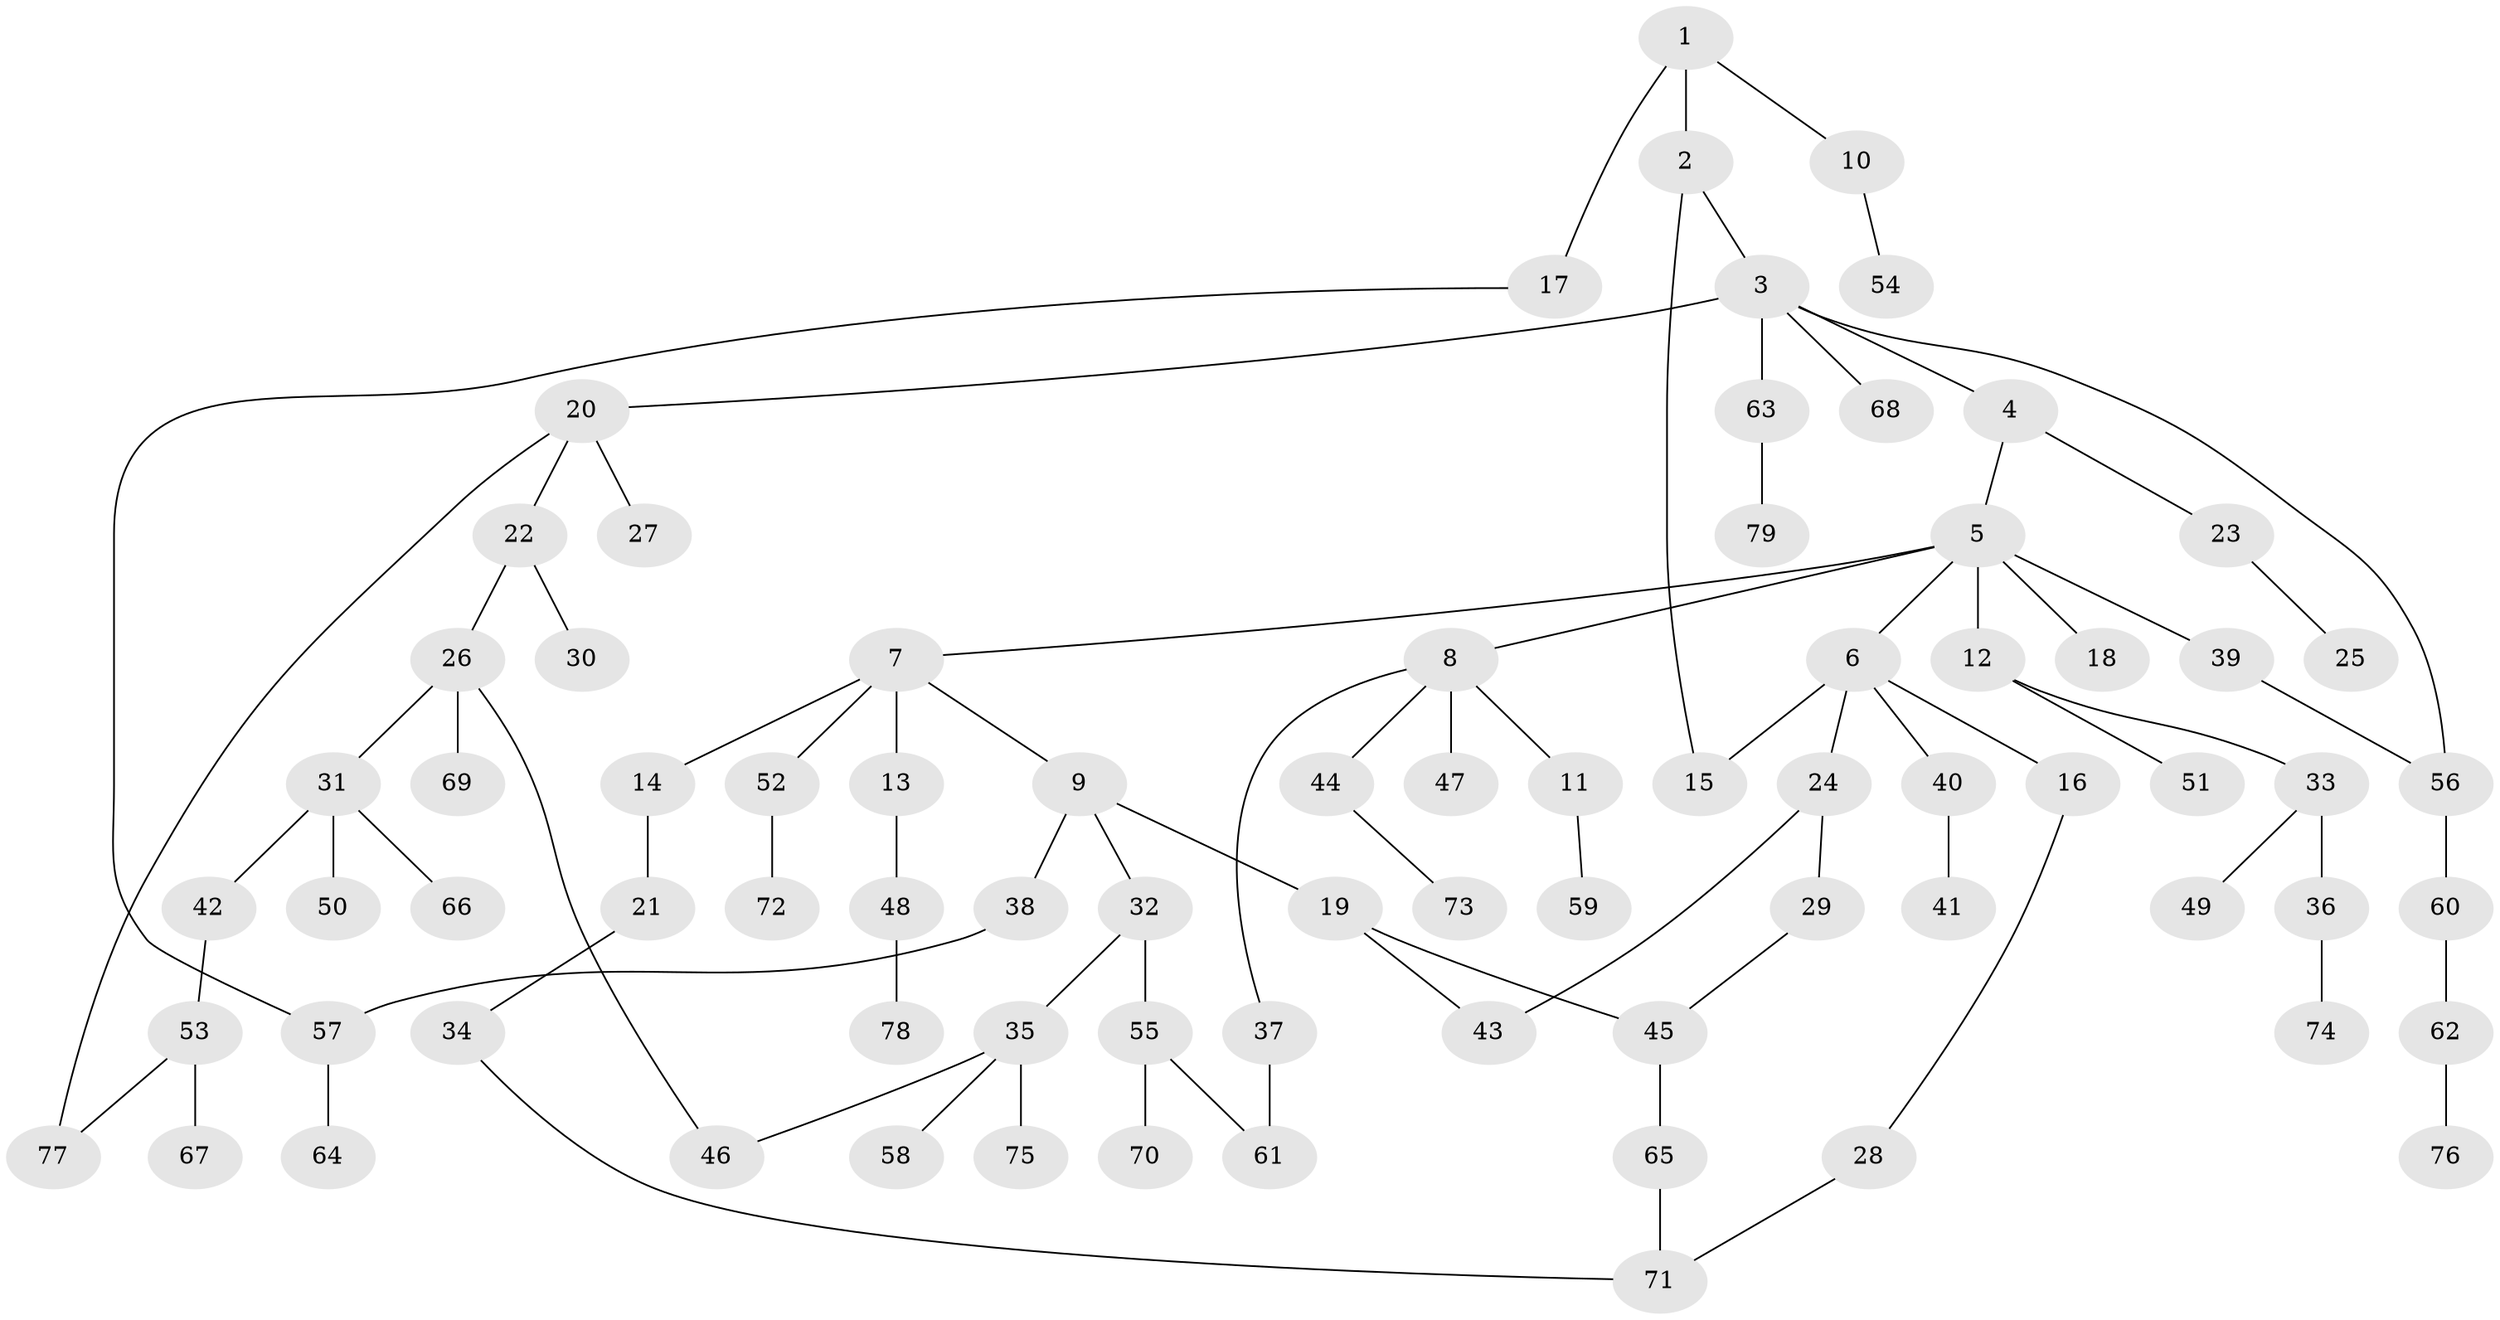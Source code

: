 // Generated by graph-tools (version 1.1) at 2025/01/03/09/25 03:01:10]
// undirected, 79 vertices, 88 edges
graph export_dot {
graph [start="1"]
  node [color=gray90,style=filled];
  1;
  2;
  3;
  4;
  5;
  6;
  7;
  8;
  9;
  10;
  11;
  12;
  13;
  14;
  15;
  16;
  17;
  18;
  19;
  20;
  21;
  22;
  23;
  24;
  25;
  26;
  27;
  28;
  29;
  30;
  31;
  32;
  33;
  34;
  35;
  36;
  37;
  38;
  39;
  40;
  41;
  42;
  43;
  44;
  45;
  46;
  47;
  48;
  49;
  50;
  51;
  52;
  53;
  54;
  55;
  56;
  57;
  58;
  59;
  60;
  61;
  62;
  63;
  64;
  65;
  66;
  67;
  68;
  69;
  70;
  71;
  72;
  73;
  74;
  75;
  76;
  77;
  78;
  79;
  1 -- 2;
  1 -- 10;
  1 -- 17;
  2 -- 3;
  2 -- 15;
  3 -- 4;
  3 -- 20;
  3 -- 56;
  3 -- 63;
  3 -- 68;
  4 -- 5;
  4 -- 23;
  5 -- 6;
  5 -- 7;
  5 -- 8;
  5 -- 12;
  5 -- 18;
  5 -- 39;
  6 -- 16;
  6 -- 24;
  6 -- 40;
  6 -- 15;
  7 -- 9;
  7 -- 13;
  7 -- 14;
  7 -- 52;
  8 -- 11;
  8 -- 37;
  8 -- 44;
  8 -- 47;
  9 -- 19;
  9 -- 32;
  9 -- 38;
  10 -- 54;
  11 -- 59;
  12 -- 33;
  12 -- 51;
  13 -- 48;
  14 -- 21;
  16 -- 28;
  17 -- 57;
  19 -- 45;
  19 -- 43;
  20 -- 22;
  20 -- 27;
  20 -- 77;
  21 -- 34;
  22 -- 26;
  22 -- 30;
  23 -- 25;
  24 -- 29;
  24 -- 43;
  26 -- 31;
  26 -- 46;
  26 -- 69;
  28 -- 71;
  29 -- 45;
  31 -- 42;
  31 -- 50;
  31 -- 66;
  32 -- 35;
  32 -- 55;
  33 -- 36;
  33 -- 49;
  34 -- 71;
  35 -- 58;
  35 -- 75;
  35 -- 46;
  36 -- 74;
  37 -- 61;
  38 -- 57;
  39 -- 56;
  40 -- 41;
  42 -- 53;
  44 -- 73;
  45 -- 65;
  48 -- 78;
  52 -- 72;
  53 -- 67;
  53 -- 77;
  55 -- 70;
  55 -- 61;
  56 -- 60;
  57 -- 64;
  60 -- 62;
  62 -- 76;
  63 -- 79;
  65 -- 71;
}
